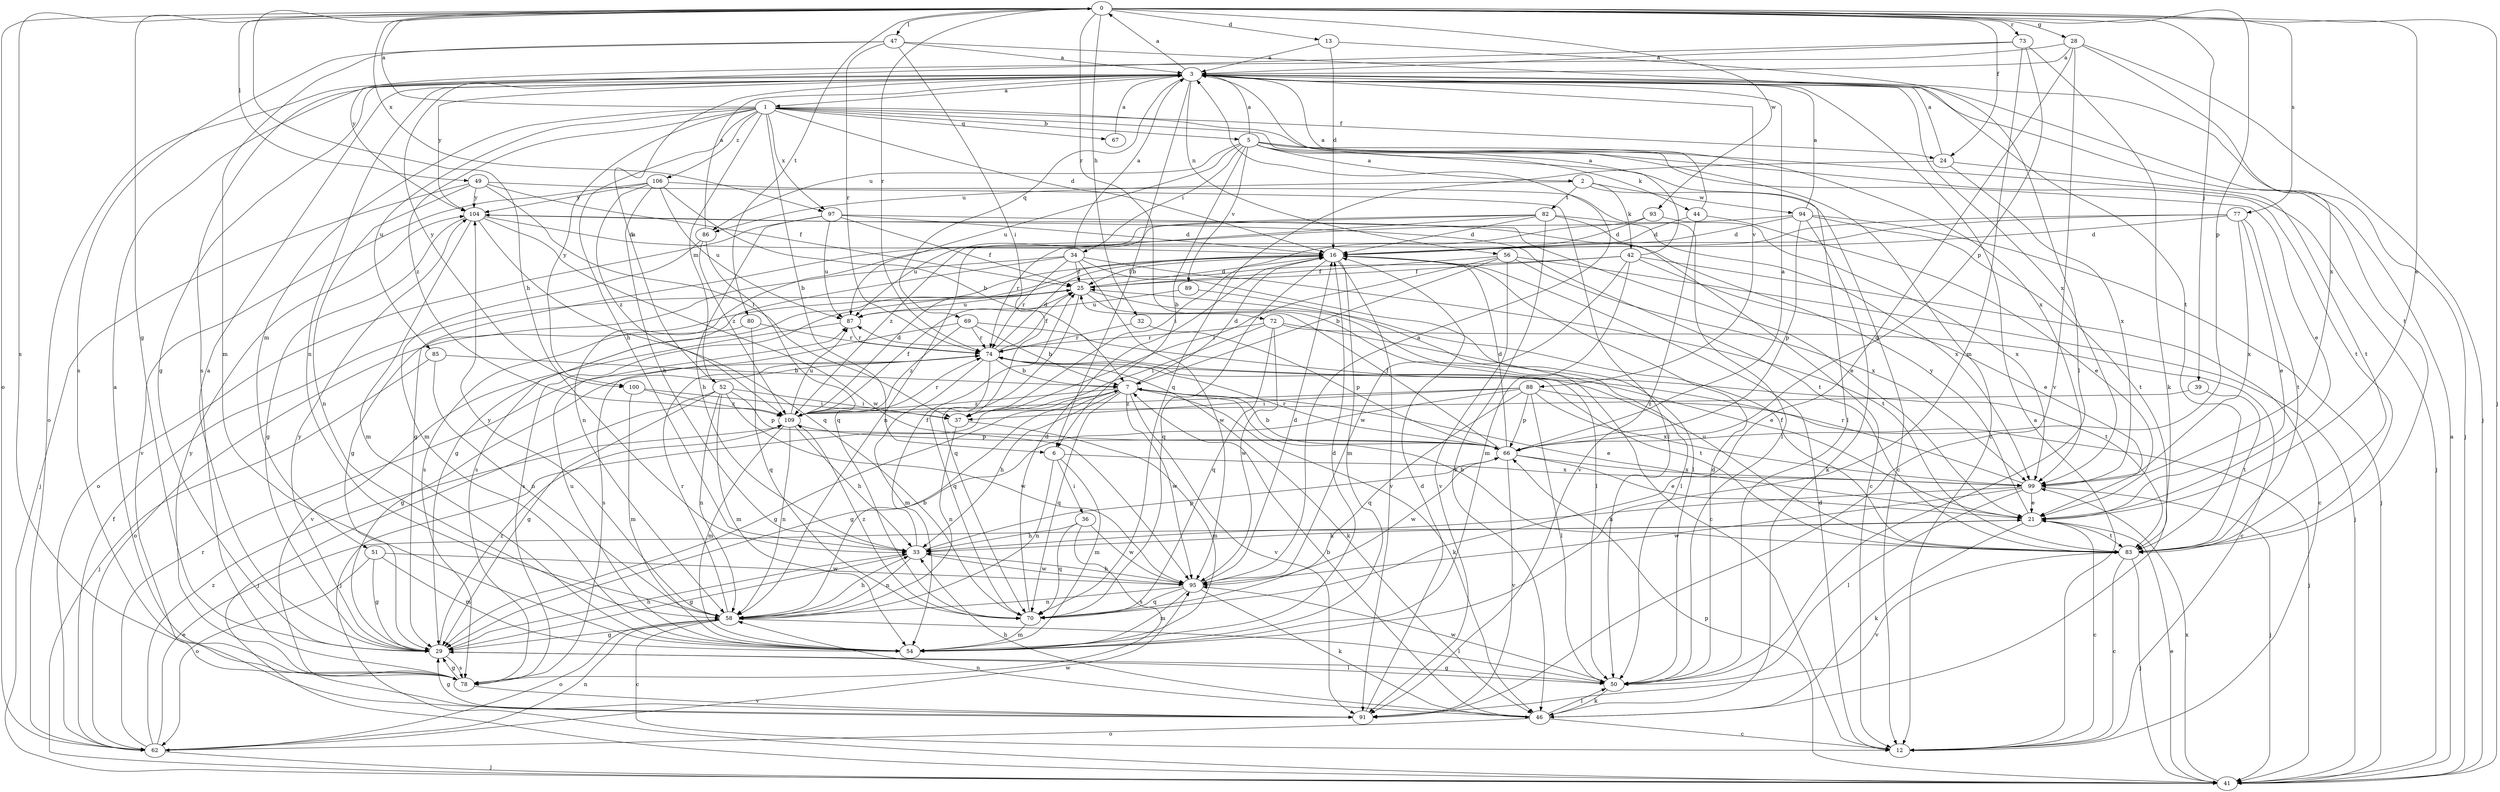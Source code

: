 strict digraph  {
0;
1;
2;
3;
5;
6;
7;
12;
13;
16;
21;
24;
25;
28;
29;
32;
33;
34;
36;
37;
39;
41;
42;
44;
46;
47;
49;
50;
51;
52;
54;
56;
58;
62;
66;
67;
69;
70;
72;
73;
74;
77;
78;
80;
82;
83;
85;
86;
87;
88;
89;
91;
93;
94;
95;
97;
99;
100;
104;
106;
109;
0 -> 13  [label=d];
0 -> 21  [label=e];
0 -> 24  [label=f];
0 -> 28  [label=g];
0 -> 29  [label=g];
0 -> 32  [label=h];
0 -> 33  [label=h];
0 -> 39  [label=j];
0 -> 41  [label=j];
0 -> 47  [label=l];
0 -> 49  [label=l];
0 -> 62  [label=o];
0 -> 66  [label=p];
0 -> 72  [label=r];
0 -> 73  [label=r];
0 -> 74  [label=r];
0 -> 77  [label=s];
0 -> 78  [label=s];
0 -> 80  [label=t];
0 -> 93  [label=w];
0 -> 97  [label=x];
1 -> 0  [label=a];
1 -> 5  [label=b];
1 -> 6  [label=b];
1 -> 12  [label=c];
1 -> 16  [label=d];
1 -> 24  [label=f];
1 -> 33  [label=h];
1 -> 51  [label=m];
1 -> 52  [label=m];
1 -> 67  [label=q];
1 -> 85  [label=u];
1 -> 97  [label=x];
1 -> 99  [label=x];
1 -> 100  [label=y];
1 -> 106  [label=z];
1 -> 109  [label=z];
2 -> 12  [label=c];
2 -> 42  [label=k];
2 -> 82  [label=t];
2 -> 86  [label=u];
2 -> 94  [label=w];
3 -> 0  [label=a];
3 -> 1  [label=a];
3 -> 6  [label=b];
3 -> 29  [label=g];
3 -> 41  [label=j];
3 -> 56  [label=n];
3 -> 58  [label=n];
3 -> 62  [label=o];
3 -> 69  [label=q];
3 -> 83  [label=t];
3 -> 88  [label=v];
3 -> 99  [label=x];
3 -> 100  [label=y];
3 -> 104  [label=y];
5 -> 2  [label=a];
5 -> 3  [label=a];
5 -> 6  [label=b];
5 -> 21  [label=e];
5 -> 34  [label=i];
5 -> 41  [label=j];
5 -> 44  [label=k];
5 -> 50  [label=l];
5 -> 83  [label=t];
5 -> 86  [label=u];
5 -> 87  [label=u];
5 -> 89  [label=v];
6 -> 36  [label=i];
6 -> 54  [label=m];
6 -> 58  [label=n];
6 -> 99  [label=x];
7 -> 16  [label=d];
7 -> 21  [label=e];
7 -> 29  [label=g];
7 -> 33  [label=h];
7 -> 41  [label=j];
7 -> 46  [label=k];
7 -> 70  [label=q];
7 -> 91  [label=v];
7 -> 95  [label=w];
7 -> 109  [label=z];
12 -> 3  [label=a];
12 -> 16  [label=d];
13 -> 3  [label=a];
13 -> 16  [label=d];
13 -> 50  [label=l];
16 -> 25  [label=f];
16 -> 54  [label=m];
16 -> 70  [label=q];
16 -> 78  [label=s];
16 -> 91  [label=v];
21 -> 12  [label=c];
21 -> 33  [label=h];
21 -> 46  [label=k];
21 -> 83  [label=t];
21 -> 104  [label=y];
24 -> 3  [label=a];
24 -> 70  [label=q];
24 -> 83  [label=t];
24 -> 99  [label=x];
25 -> 12  [label=c];
25 -> 16  [label=d];
25 -> 50  [label=l];
25 -> 70  [label=q];
25 -> 78  [label=s];
25 -> 87  [label=u];
28 -> 3  [label=a];
28 -> 41  [label=j];
28 -> 70  [label=q];
28 -> 78  [label=s];
28 -> 91  [label=v];
28 -> 99  [label=x];
29 -> 3  [label=a];
29 -> 33  [label=h];
29 -> 50  [label=l];
29 -> 78  [label=s];
29 -> 104  [label=y];
29 -> 109  [label=z];
32 -> 66  [label=p];
32 -> 74  [label=r];
33 -> 25  [label=f];
33 -> 29  [label=g];
33 -> 58  [label=n];
33 -> 66  [label=p];
33 -> 95  [label=w];
34 -> 3  [label=a];
34 -> 25  [label=f];
34 -> 29  [label=g];
34 -> 50  [label=l];
34 -> 74  [label=r];
34 -> 78  [label=s];
34 -> 83  [label=t];
34 -> 95  [label=w];
36 -> 33  [label=h];
36 -> 70  [label=q];
36 -> 78  [label=s];
36 -> 95  [label=w];
37 -> 54  [label=m];
37 -> 58  [label=n];
39 -> 83  [label=t];
39 -> 109  [label=z];
41 -> 3  [label=a];
41 -> 21  [label=e];
41 -> 66  [label=p];
41 -> 99  [label=x];
42 -> 3  [label=a];
42 -> 12  [label=c];
42 -> 21  [label=e];
42 -> 25  [label=f];
42 -> 29  [label=g];
42 -> 54  [label=m];
42 -> 95  [label=w];
44 -> 3  [label=a];
44 -> 16  [label=d];
44 -> 21  [label=e];
44 -> 91  [label=v];
46 -> 7  [label=b];
46 -> 12  [label=c];
46 -> 33  [label=h];
46 -> 50  [label=l];
46 -> 58  [label=n];
46 -> 62  [label=o];
47 -> 3  [label=a];
47 -> 37  [label=i];
47 -> 54  [label=m];
47 -> 74  [label=r];
47 -> 78  [label=s];
47 -> 83  [label=t];
49 -> 25  [label=f];
49 -> 37  [label=i];
49 -> 41  [label=j];
49 -> 50  [label=l];
49 -> 58  [label=n];
49 -> 104  [label=y];
50 -> 16  [label=d];
50 -> 29  [label=g];
50 -> 46  [label=k];
50 -> 95  [label=w];
51 -> 29  [label=g];
51 -> 54  [label=m];
51 -> 62  [label=o];
51 -> 95  [label=w];
52 -> 3  [label=a];
52 -> 29  [label=g];
52 -> 37  [label=i];
52 -> 41  [label=j];
52 -> 54  [label=m];
52 -> 58  [label=n];
52 -> 66  [label=p];
52 -> 95  [label=w];
54 -> 16  [label=d];
54 -> 87  [label=u];
56 -> 7  [label=b];
56 -> 25  [label=f];
56 -> 37  [label=i];
56 -> 41  [label=j];
56 -> 91  [label=v];
56 -> 99  [label=x];
58 -> 7  [label=b];
58 -> 12  [label=c];
58 -> 29  [label=g];
58 -> 33  [label=h];
58 -> 50  [label=l];
58 -> 62  [label=o];
58 -> 74  [label=r];
58 -> 104  [label=y];
62 -> 21  [label=e];
62 -> 25  [label=f];
62 -> 41  [label=j];
62 -> 58  [label=n];
62 -> 74  [label=r];
62 -> 95  [label=w];
62 -> 109  [label=z];
66 -> 3  [label=a];
66 -> 7  [label=b];
66 -> 16  [label=d];
66 -> 21  [label=e];
66 -> 25  [label=f];
66 -> 74  [label=r];
66 -> 91  [label=v];
66 -> 95  [label=w];
66 -> 99  [label=x];
67 -> 3  [label=a];
69 -> 7  [label=b];
69 -> 74  [label=r];
69 -> 78  [label=s];
69 -> 83  [label=t];
69 -> 109  [label=z];
70 -> 16  [label=d];
70 -> 54  [label=m];
70 -> 109  [label=z];
72 -> 12  [label=c];
72 -> 21  [label=e];
72 -> 37  [label=i];
72 -> 70  [label=q];
72 -> 74  [label=r];
72 -> 95  [label=w];
73 -> 3  [label=a];
73 -> 46  [label=k];
73 -> 54  [label=m];
73 -> 66  [label=p];
73 -> 104  [label=y];
74 -> 7  [label=b];
74 -> 16  [label=d];
74 -> 25  [label=f];
74 -> 29  [label=g];
74 -> 46  [label=k];
74 -> 54  [label=m];
74 -> 70  [label=q];
74 -> 83  [label=t];
77 -> 16  [label=d];
77 -> 21  [label=e];
77 -> 29  [label=g];
77 -> 83  [label=t];
77 -> 87  [label=u];
77 -> 99  [label=x];
78 -> 3  [label=a];
78 -> 29  [label=g];
78 -> 91  [label=v];
78 -> 104  [label=y];
80 -> 62  [label=o];
80 -> 70  [label=q];
80 -> 74  [label=r];
82 -> 12  [label=c];
82 -> 16  [label=d];
82 -> 46  [label=k];
82 -> 58  [label=n];
82 -> 74  [label=r];
82 -> 99  [label=x];
82 -> 109  [label=z];
83 -> 7  [label=b];
83 -> 12  [label=c];
83 -> 25  [label=f];
83 -> 41  [label=j];
83 -> 87  [label=u];
83 -> 91  [label=v];
85 -> 7  [label=b];
85 -> 41  [label=j];
85 -> 58  [label=n];
86 -> 3  [label=a];
86 -> 54  [label=m];
86 -> 70  [label=q];
86 -> 109  [label=z];
87 -> 74  [label=r];
87 -> 91  [label=v];
88 -> 29  [label=g];
88 -> 37  [label=i];
88 -> 41  [label=j];
88 -> 50  [label=l];
88 -> 66  [label=p];
88 -> 70  [label=q];
88 -> 99  [label=x];
88 -> 109  [label=z];
89 -> 50  [label=l];
89 -> 87  [label=u];
91 -> 16  [label=d];
91 -> 29  [label=g];
93 -> 16  [label=d];
93 -> 37  [label=i];
93 -> 99  [label=x];
94 -> 3  [label=a];
94 -> 16  [label=d];
94 -> 41  [label=j];
94 -> 46  [label=k];
94 -> 58  [label=n];
94 -> 66  [label=p];
94 -> 83  [label=t];
95 -> 3  [label=a];
95 -> 16  [label=d];
95 -> 33  [label=h];
95 -> 46  [label=k];
95 -> 54  [label=m];
95 -> 58  [label=n];
95 -> 70  [label=q];
97 -> 16  [label=d];
97 -> 21  [label=e];
97 -> 25  [label=f];
97 -> 33  [label=h];
97 -> 62  [label=o];
97 -> 87  [label=u];
99 -> 21  [label=e];
99 -> 33  [label=h];
99 -> 41  [label=j];
99 -> 50  [label=l];
99 -> 74  [label=r];
99 -> 95  [label=w];
100 -> 37  [label=i];
100 -> 54  [label=m];
100 -> 109  [label=z];
104 -> 16  [label=d];
104 -> 29  [label=g];
104 -> 54  [label=m];
104 -> 70  [label=q];
104 -> 83  [label=t];
104 -> 95  [label=w];
106 -> 7  [label=b];
106 -> 33  [label=h];
106 -> 50  [label=l];
106 -> 87  [label=u];
106 -> 91  [label=v];
106 -> 104  [label=y];
106 -> 109  [label=z];
109 -> 16  [label=d];
109 -> 25  [label=f];
109 -> 33  [label=h];
109 -> 54  [label=m];
109 -> 58  [label=n];
109 -> 66  [label=p];
109 -> 74  [label=r];
109 -> 87  [label=u];
}
